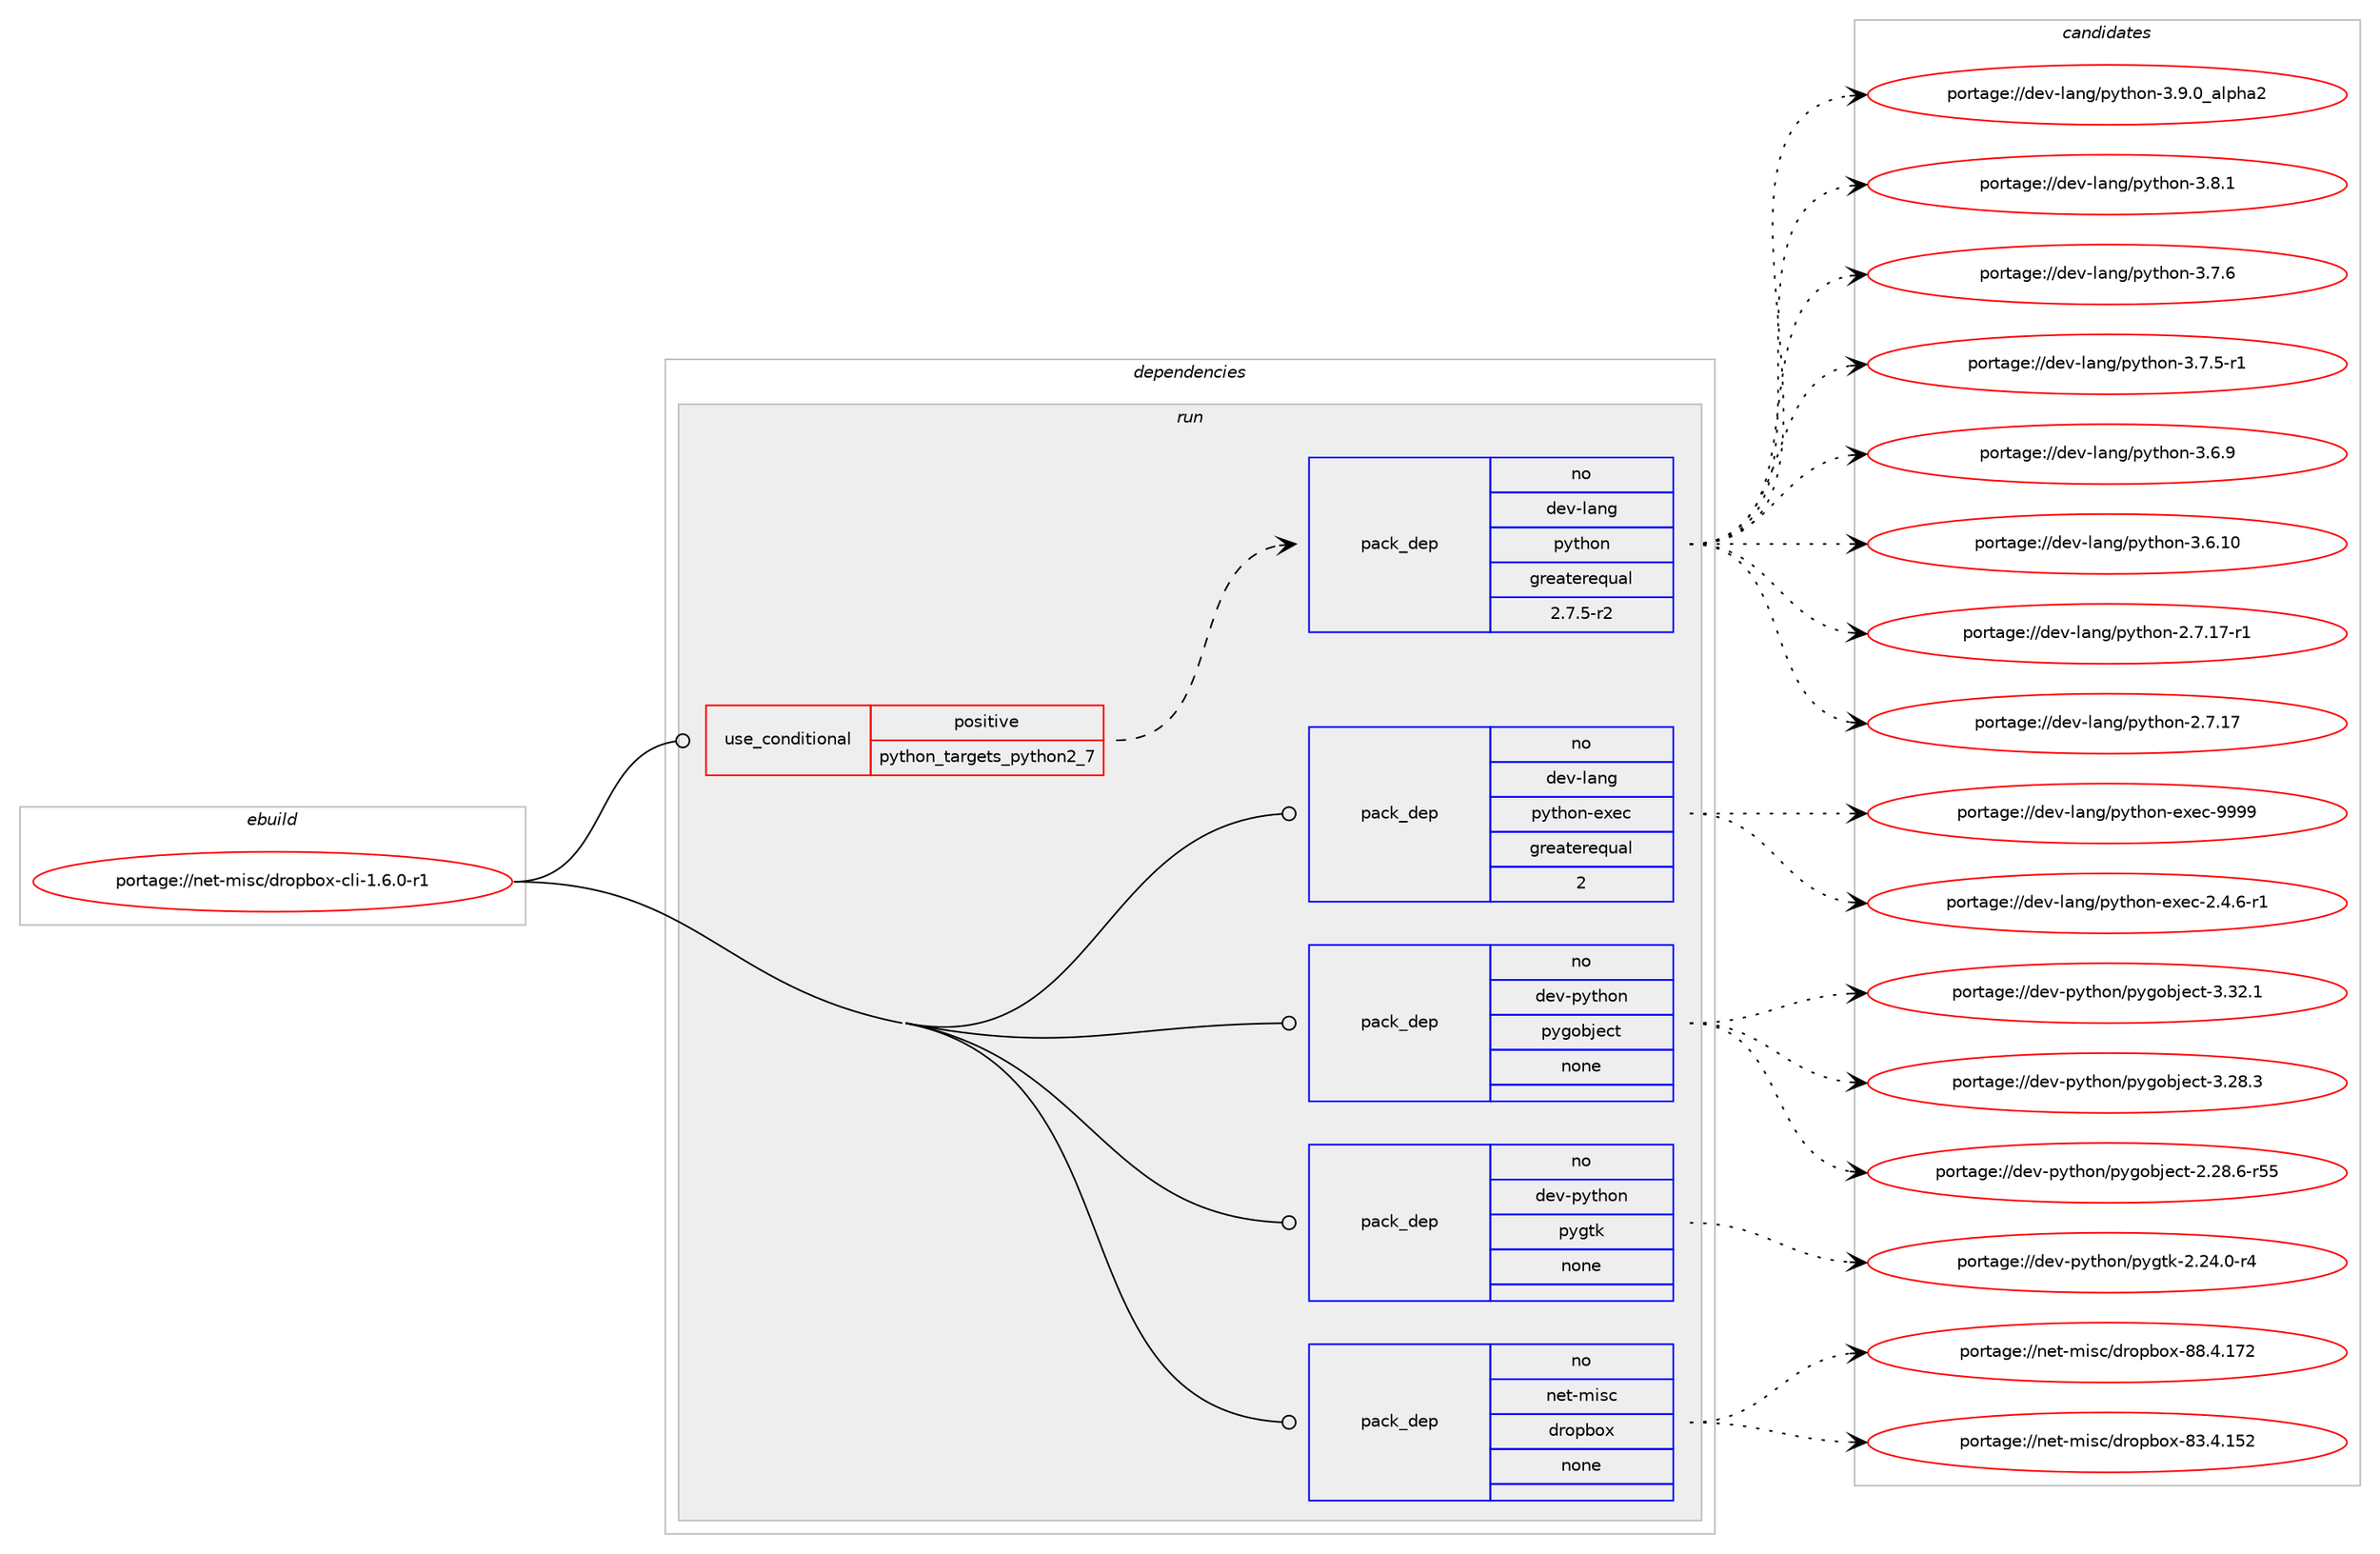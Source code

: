 digraph prolog {

# *************
# Graph options
# *************

newrank=true;
concentrate=true;
compound=true;
graph [rankdir=LR,fontname=Helvetica,fontsize=10,ranksep=1.5];#, ranksep=2.5, nodesep=0.2];
edge  [arrowhead=vee];
node  [fontname=Helvetica,fontsize=10];

# **********
# The ebuild
# **********

subgraph cluster_leftcol {
color=gray;
label=<<i>ebuild</i>>;
id [label="portage://net-misc/dropbox-cli-1.6.0-r1", color=red, width=4, href="../net-misc/dropbox-cli-1.6.0-r1.svg"];
}

# ****************
# The dependencies
# ****************

subgraph cluster_midcol {
color=gray;
label=<<i>dependencies</i>>;
subgraph cluster_compile {
fillcolor="#eeeeee";
style=filled;
label=<<i>compile</i>>;
}
subgraph cluster_compileandrun {
fillcolor="#eeeeee";
style=filled;
label=<<i>compile and run</i>>;
}
subgraph cluster_run {
fillcolor="#eeeeee";
style=filled;
label=<<i>run</i>>;
subgraph cond27388 {
dependency137550 [label=<<TABLE BORDER="0" CELLBORDER="1" CELLSPACING="0" CELLPADDING="4"><TR><TD ROWSPAN="3" CELLPADDING="10">use_conditional</TD></TR><TR><TD>positive</TD></TR><TR><TD>python_targets_python2_7</TD></TR></TABLE>>, shape=none, color=red];
subgraph pack107896 {
dependency137551 [label=<<TABLE BORDER="0" CELLBORDER="1" CELLSPACING="0" CELLPADDING="4" WIDTH="220"><TR><TD ROWSPAN="6" CELLPADDING="30">pack_dep</TD></TR><TR><TD WIDTH="110">no</TD></TR><TR><TD>dev-lang</TD></TR><TR><TD>python</TD></TR><TR><TD>greaterequal</TD></TR><TR><TD>2.7.5-r2</TD></TR></TABLE>>, shape=none, color=blue];
}
dependency137550:e -> dependency137551:w [weight=20,style="dashed",arrowhead="vee"];
}
id:e -> dependency137550:w [weight=20,style="solid",arrowhead="odot"];
subgraph pack107897 {
dependency137552 [label=<<TABLE BORDER="0" CELLBORDER="1" CELLSPACING="0" CELLPADDING="4" WIDTH="220"><TR><TD ROWSPAN="6" CELLPADDING="30">pack_dep</TD></TR><TR><TD WIDTH="110">no</TD></TR><TR><TD>dev-lang</TD></TR><TR><TD>python-exec</TD></TR><TR><TD>greaterequal</TD></TR><TR><TD>2</TD></TR></TABLE>>, shape=none, color=blue];
}
id:e -> dependency137552:w [weight=20,style="solid",arrowhead="odot"];
subgraph pack107898 {
dependency137553 [label=<<TABLE BORDER="0" CELLBORDER="1" CELLSPACING="0" CELLPADDING="4" WIDTH="220"><TR><TD ROWSPAN="6" CELLPADDING="30">pack_dep</TD></TR><TR><TD WIDTH="110">no</TD></TR><TR><TD>dev-python</TD></TR><TR><TD>pygobject</TD></TR><TR><TD>none</TD></TR><TR><TD></TD></TR></TABLE>>, shape=none, color=blue];
}
id:e -> dependency137553:w [weight=20,style="solid",arrowhead="odot"];
subgraph pack107899 {
dependency137554 [label=<<TABLE BORDER="0" CELLBORDER="1" CELLSPACING="0" CELLPADDING="4" WIDTH="220"><TR><TD ROWSPAN="6" CELLPADDING="30">pack_dep</TD></TR><TR><TD WIDTH="110">no</TD></TR><TR><TD>dev-python</TD></TR><TR><TD>pygtk</TD></TR><TR><TD>none</TD></TR><TR><TD></TD></TR></TABLE>>, shape=none, color=blue];
}
id:e -> dependency137554:w [weight=20,style="solid",arrowhead="odot"];
subgraph pack107900 {
dependency137555 [label=<<TABLE BORDER="0" CELLBORDER="1" CELLSPACING="0" CELLPADDING="4" WIDTH="220"><TR><TD ROWSPAN="6" CELLPADDING="30">pack_dep</TD></TR><TR><TD WIDTH="110">no</TD></TR><TR><TD>net-misc</TD></TR><TR><TD>dropbox</TD></TR><TR><TD>none</TD></TR><TR><TD></TD></TR></TABLE>>, shape=none, color=blue];
}
id:e -> dependency137555:w [weight=20,style="solid",arrowhead="odot"];
}
}

# **************
# The candidates
# **************

subgraph cluster_choices {
rank=same;
color=gray;
label=<<i>candidates</i>>;

subgraph choice107896 {
color=black;
nodesep=1;
choice10010111845108971101034711212111610411111045514657464895971081121049750 [label="portage://dev-lang/python-3.9.0_alpha2", color=red, width=4,href="../dev-lang/python-3.9.0_alpha2.svg"];
choice100101118451089711010347112121116104111110455146564649 [label="portage://dev-lang/python-3.8.1", color=red, width=4,href="../dev-lang/python-3.8.1.svg"];
choice100101118451089711010347112121116104111110455146554654 [label="portage://dev-lang/python-3.7.6", color=red, width=4,href="../dev-lang/python-3.7.6.svg"];
choice1001011184510897110103471121211161041111104551465546534511449 [label="portage://dev-lang/python-3.7.5-r1", color=red, width=4,href="../dev-lang/python-3.7.5-r1.svg"];
choice100101118451089711010347112121116104111110455146544657 [label="portage://dev-lang/python-3.6.9", color=red, width=4,href="../dev-lang/python-3.6.9.svg"];
choice10010111845108971101034711212111610411111045514654464948 [label="portage://dev-lang/python-3.6.10", color=red, width=4,href="../dev-lang/python-3.6.10.svg"];
choice100101118451089711010347112121116104111110455046554649554511449 [label="portage://dev-lang/python-2.7.17-r1", color=red, width=4,href="../dev-lang/python-2.7.17-r1.svg"];
choice10010111845108971101034711212111610411111045504655464955 [label="portage://dev-lang/python-2.7.17", color=red, width=4,href="../dev-lang/python-2.7.17.svg"];
dependency137551:e -> choice10010111845108971101034711212111610411111045514657464895971081121049750:w [style=dotted,weight="100"];
dependency137551:e -> choice100101118451089711010347112121116104111110455146564649:w [style=dotted,weight="100"];
dependency137551:e -> choice100101118451089711010347112121116104111110455146554654:w [style=dotted,weight="100"];
dependency137551:e -> choice1001011184510897110103471121211161041111104551465546534511449:w [style=dotted,weight="100"];
dependency137551:e -> choice100101118451089711010347112121116104111110455146544657:w [style=dotted,weight="100"];
dependency137551:e -> choice10010111845108971101034711212111610411111045514654464948:w [style=dotted,weight="100"];
dependency137551:e -> choice100101118451089711010347112121116104111110455046554649554511449:w [style=dotted,weight="100"];
dependency137551:e -> choice10010111845108971101034711212111610411111045504655464955:w [style=dotted,weight="100"];
}
subgraph choice107897 {
color=black;
nodesep=1;
choice10010111845108971101034711212111610411111045101120101994557575757 [label="portage://dev-lang/python-exec-9999", color=red, width=4,href="../dev-lang/python-exec-9999.svg"];
choice10010111845108971101034711212111610411111045101120101994550465246544511449 [label="portage://dev-lang/python-exec-2.4.6-r1", color=red, width=4,href="../dev-lang/python-exec-2.4.6-r1.svg"];
dependency137552:e -> choice10010111845108971101034711212111610411111045101120101994557575757:w [style=dotted,weight="100"];
dependency137552:e -> choice10010111845108971101034711212111610411111045101120101994550465246544511449:w [style=dotted,weight="100"];
}
subgraph choice107898 {
color=black;
nodesep=1;
choice1001011184511212111610411111047112121103111981061019911645514651504649 [label="portage://dev-python/pygobject-3.32.1", color=red, width=4,href="../dev-python/pygobject-3.32.1.svg"];
choice1001011184511212111610411111047112121103111981061019911645514650564651 [label="portage://dev-python/pygobject-3.28.3", color=red, width=4,href="../dev-python/pygobject-3.28.3.svg"];
choice1001011184511212111610411111047112121103111981061019911645504650564654451145353 [label="portage://dev-python/pygobject-2.28.6-r55", color=red, width=4,href="../dev-python/pygobject-2.28.6-r55.svg"];
dependency137553:e -> choice1001011184511212111610411111047112121103111981061019911645514651504649:w [style=dotted,weight="100"];
dependency137553:e -> choice1001011184511212111610411111047112121103111981061019911645514650564651:w [style=dotted,weight="100"];
dependency137553:e -> choice1001011184511212111610411111047112121103111981061019911645504650564654451145353:w [style=dotted,weight="100"];
}
subgraph choice107899 {
color=black;
nodesep=1;
choice1001011184511212111610411111047112121103116107455046505246484511452 [label="portage://dev-python/pygtk-2.24.0-r4", color=red, width=4,href="../dev-python/pygtk-2.24.0-r4.svg"];
dependency137554:e -> choice1001011184511212111610411111047112121103116107455046505246484511452:w [style=dotted,weight="100"];
}
subgraph choice107900 {
color=black;
nodesep=1;
choice11010111645109105115994710011411111298111120455656465246495550 [label="portage://net-misc/dropbox-88.4.172", color=red, width=4,href="../net-misc/dropbox-88.4.172.svg"];
choice11010111645109105115994710011411111298111120455651465246495350 [label="portage://net-misc/dropbox-83.4.152", color=red, width=4,href="../net-misc/dropbox-83.4.152.svg"];
dependency137555:e -> choice11010111645109105115994710011411111298111120455656465246495550:w [style=dotted,weight="100"];
dependency137555:e -> choice11010111645109105115994710011411111298111120455651465246495350:w [style=dotted,weight="100"];
}
}

}

